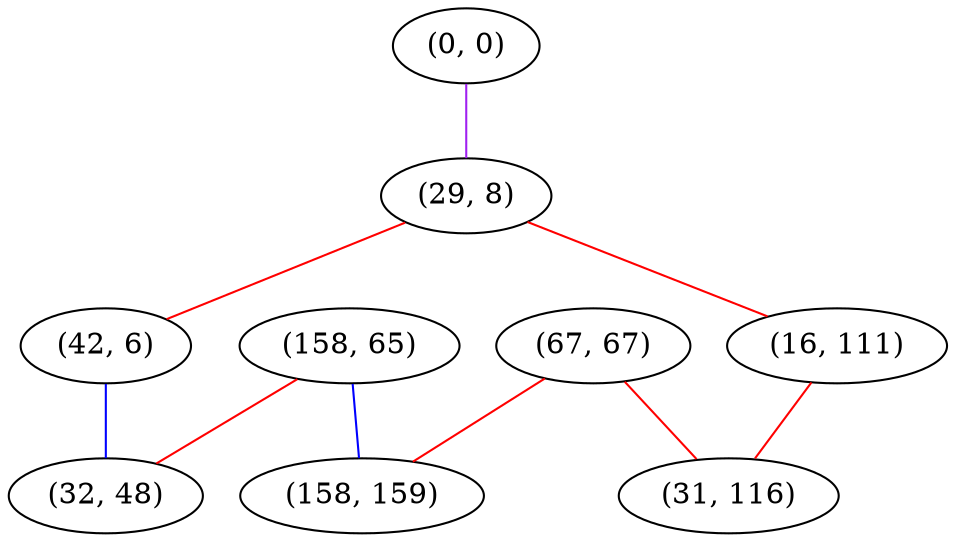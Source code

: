 graph "" {
"(158, 65)";
"(0, 0)";
"(67, 67)";
"(29, 8)";
"(42, 6)";
"(32, 48)";
"(158, 159)";
"(16, 111)";
"(31, 116)";
"(158, 65)" -- "(32, 48)"  [color=red, key=0, weight=1];
"(158, 65)" -- "(158, 159)"  [color=blue, key=0, weight=3];
"(0, 0)" -- "(29, 8)"  [color=purple, key=0, weight=4];
"(67, 67)" -- "(31, 116)"  [color=red, key=0, weight=1];
"(67, 67)" -- "(158, 159)"  [color=red, key=0, weight=1];
"(29, 8)" -- "(42, 6)"  [color=red, key=0, weight=1];
"(29, 8)" -- "(16, 111)"  [color=red, key=0, weight=1];
"(42, 6)" -- "(32, 48)"  [color=blue, key=0, weight=3];
"(16, 111)" -- "(31, 116)"  [color=red, key=0, weight=1];
}
